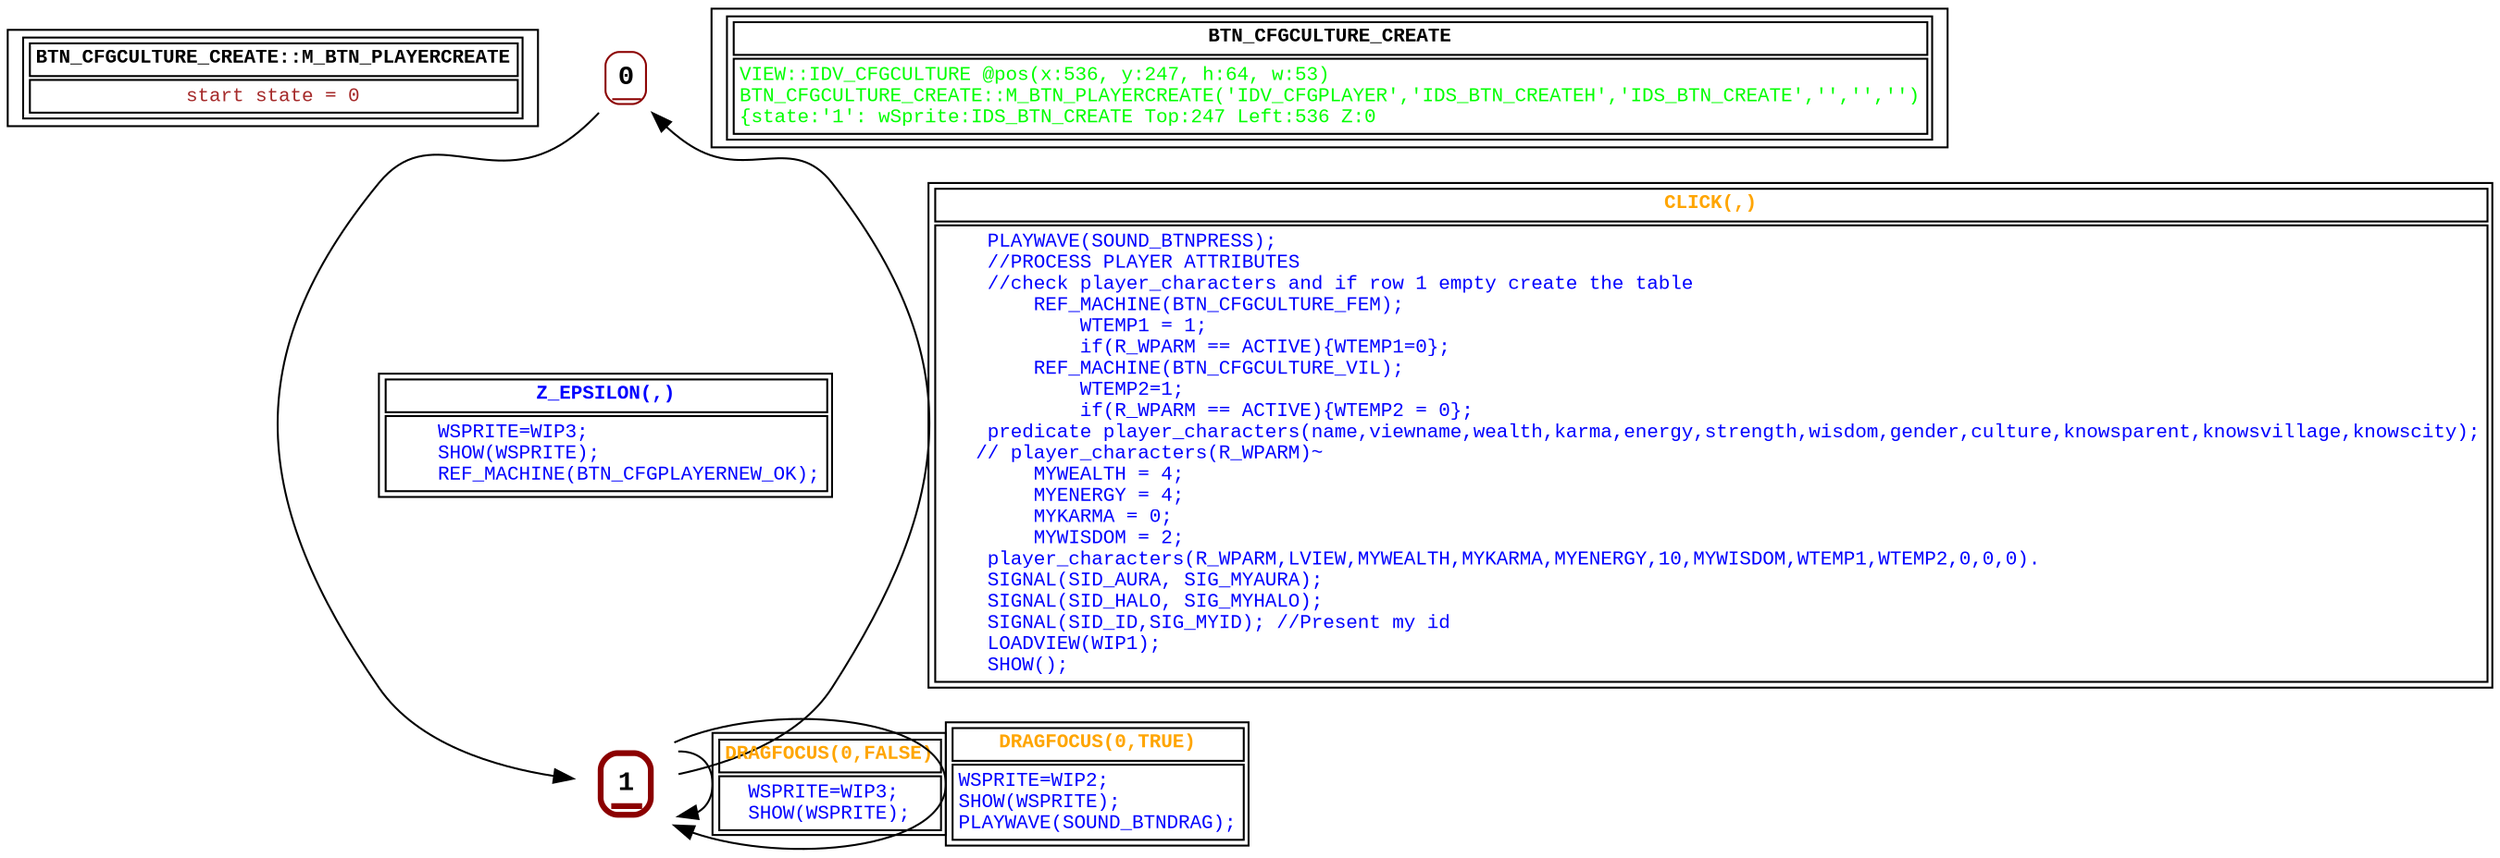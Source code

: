 digraph Automaton {
 fontname="Courier New"
	node [shape=oval, fontname="Courier New"];
	filename[shape = record, fontsize=10, label=< <table border="1"><tr><td><b>BTN_CFGCULTURE_CREATE::M_BTN_PLAYERCREATE<br align="left"/></b></td></tr>
<tr><td><font point-size="10" color ="brown">start state = 0<br align="left"/></font></td></tr></table>>
];
	0[shape = none, fontsize=14, label=< <table border="1" color="darkred" style="rounded"><tr><td sides="b"><b>0<br align="left"/></b></td></tr>
</table>>];
"0" -> "1" [fontcolor=blue,fontsize=10,fontname="Courier New", label=< <table border="1"><tr><td><b>Z_EPSILON(,)<br align="left"/></b></td></tr>
<tr><td><font point-size="10" color ="blue">    WSPRITE=WIP3;<br align="left"/>    SHOW(WSPRITE);<br align="left"/>    REF_MACHINE(BTN_CFGPLAYERNEW_OK);<br align="left"/></font></td></tr></table>>
];
	1[shape = none, fontsize=14, label=< <table border="3" color="darkred" style="rounded"><tr><td sides="b"><b>1<br align="left"/></b></td></tr>
</table>>];
"1" -> "0" [fontcolor=orange,fontsize=10,fontname="Courier New", label=< <table border="1"><tr><td><b>CLICK(,)<br align="left"/></b></td></tr>
<tr><td><font point-size="10" color ="blue">    PLAYWAVE(SOUND_BTNPRESS);<br align="left"/>    //PROCESS PLAYER ATTRIBUTES<br align="left"/>    //check player_characters and if row 1 empty create the table<br align="left"/>        REF_MACHINE(BTN_CFGCULTURE_FEM);<br align="left"/>            WTEMP1 = 1;<br align="left"/>            if(R_WPARM == ACTIVE)&#123;WTEMP1=0&#125;;       <br align="left"/>        REF_MACHINE(BTN_CFGCULTURE_VIL);<br align="left"/>            WTEMP2=1;<br align="left"/>            if(R_WPARM == ACTIVE)&#123;WTEMP2 = 0&#125;;<br align="left"/>    predicate player_characters(name,viewname,wealth,karma,energy,strength,wisdom,gender,culture,knowsparent,knowsvillage,knowscity);<br align="left"/>   // player_characters(R_WPARM)~<br align="left"/>        MYWEALTH = 4;<br align="left"/>        MYENERGY = 4;<br align="left"/>        MYKARMA = 0;<br align="left"/>        MYWISDOM = 2;<br align="left"/>    player_characters(R_WPARM,LVIEW,MYWEALTH,MYKARMA,MYENERGY,10,MYWISDOM,WTEMP1,WTEMP2,0,0,0).<br align="left"/>    SIGNAL(SID_AURA, SIG_MYAURA);<br align="left"/>    SIGNAL(SID_HALO, SIG_MYHALO);<br align="left"/>    SIGNAL(SID_ID,SIG_MYID); //Present my id<br align="left"/>    LOADVIEW(WIP1);<br align="left"/>    SHOW();<br align="left"/></font></td></tr></table>>
];
"1" -> "1" [fontcolor=orange,fontsize=10,fontname="Courier New", label=< <table border="1"><tr><td><b>DRAGFOCUS(0,FALSE)<br align="left"/></b></td></tr>
<tr><td><font point-size="10" color ="blue">WSPRITE=WIP3;<br align="left"/>SHOW(WSPRITE);<br align="left"/></font></td></tr></table>>
];
"1" -> "1" [fontcolor=orange,fontsize=10,fontname="Courier New", label=< <table border="1"><tr><td><b>DRAGFOCUS(0,TRUE)<br align="left"/></b></td></tr>
<tr><td><font point-size="10" color ="blue">WSPRITE=WIP2;<br align="left"/>SHOW(WSPRITE);<br align="left"/>PLAYWAVE(SOUND_BTNDRAG);<br align="left"/></font></td></tr></table>>
];
	status[shape = record, fontsize=10, label=< <table border="1"><tr><td><b>BTN_CFGCULTURE_CREATE<br align="left"/></b></td></tr>
<tr><td><font point-size="10" color ="green">VIEW::IDV_CFGCULTURE @pos(x:536, y:247, h:64, w:53)<br align="left"/>BTN_CFGCULTURE_CREATE::M_BTN_PLAYERCREATE(&apos;IDV_CFGPLAYER&apos;,&apos;IDS_BTN_CREATEH&apos;,&apos;IDS_BTN_CREATE&apos;,&apos;&apos;,&apos;&apos;,&apos;&apos;)<br align="left"/>			&#123;state:&apos;1&apos;: wSprite:IDS_BTN_CREATE Top:247 Left:536 Z:0<br align="left"/></font></td></tr></table>>
];
}
